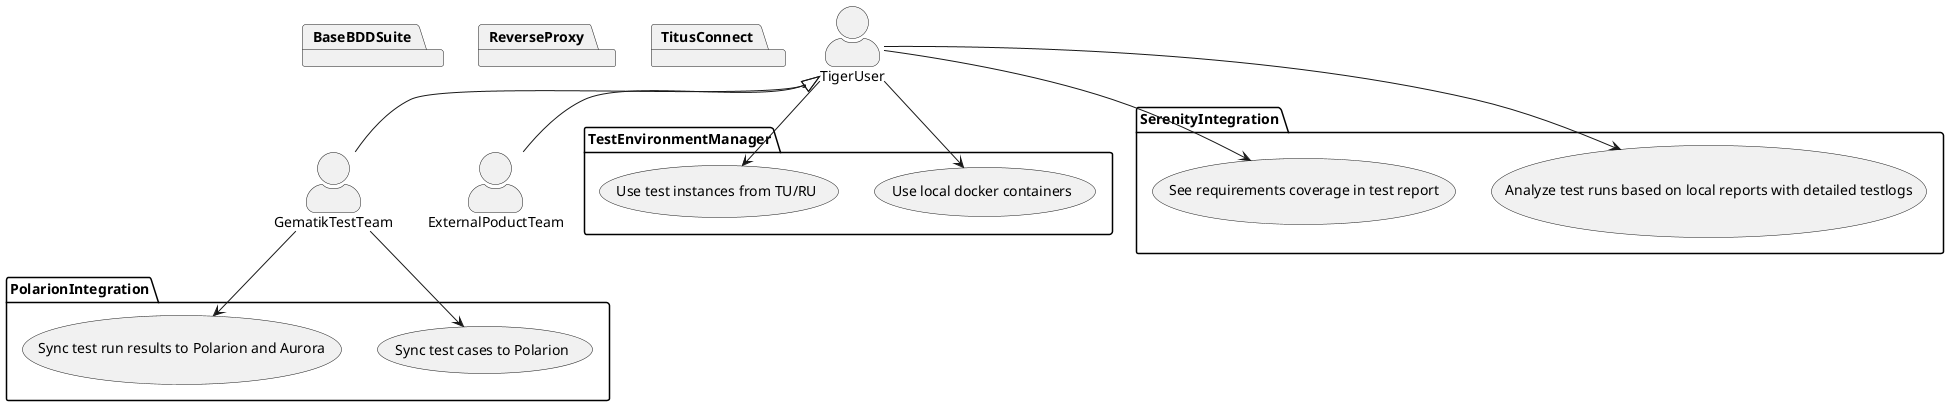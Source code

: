 @startuml

skinparam actorStyle awesome

actor TigerUser as tigUsr
actor GematikTestTeam as gemTT
actor ExternalPoductTeam as extProd

tigUsr <|-- gemTT
tigUsr <|-- extProd


package TestEnvironmentManager {
    usecase "Use local docker containers" as TEMUC1
    usecase "Use test instances from TU/RU" as TEMUC2
}

tigUsr --> TEMUC1
tigUsr --> TEMUC2


package BaseBDDSuite {
}

package ReverseProxy {
}

package TitusConnect {
}

package SerenityIntegration {
    usecase "Analyze test runs based on local reports with detailed testlogs" as SIUC1
    usecase "See requirements coverage in test report" as SIUC2
}

tigUsr --> SIUC1
tigUsr --> SIUC2


package PolarionIntegration {
    usecase "Sync test cases to Polarion" as PIUC1
    usecase "Sync test run results to Polarion and Aurora" as PIUC2
}
gemTT --> PIUC1
gemTT --> PIUC2


@enduml



* Als ExtProd möchte ich mein Produkt unter Zuhilfenahme vorgefertigter Testsuites/Testschritte systemintegrationstesten

    * gegen lokal Instanzen (Github download, manuelle gestartet oder Docker Image über lokalen Docker client oder über
      Cloud based Docker hosts)
    * gegen gehostete Instanzen in Gematik RUs/TUs
* Als GemTT möchte ich externe und interne Produkte einfach systemintegrationstesten
    * Ich möchte Schritte aus anderen Testsuite einfach wiederverwenden
    * Ich möchte lokale Testumgebungen für mehrere TI Services / Produkte, welche von der Gematik entwickelt wurden,
      einfach konfigurieren und für meine Tests nutzen
    * Ich möchte einen detaillierten Testreport erhalten, in welchem neben dem Verdict auch die Kommunikation
      mitprotokolliert wurde.
    * Ich möchte die Abdeckung der Anforderungen durch den aktuellen Testlauf einsehen
* Als GemTT möchte ich die Testfälle und Testergebnisse ins Polarion (über Aurora) einspielen und revisionssicher
  aufbewahren

* Als GemTT möchte ich Zulassungstests gegen Produkte in der RU/TU durchführen

* Als GemTT möchte ich bei der Durchführung meiner Tests eine Anbindung an Titus (Ablegen der
  Testdurchführungsergebnisse)

* Als Gematik möchte ich diese Dienste gegen Gebühren an dezidierte Nutzer*innen vermieten
